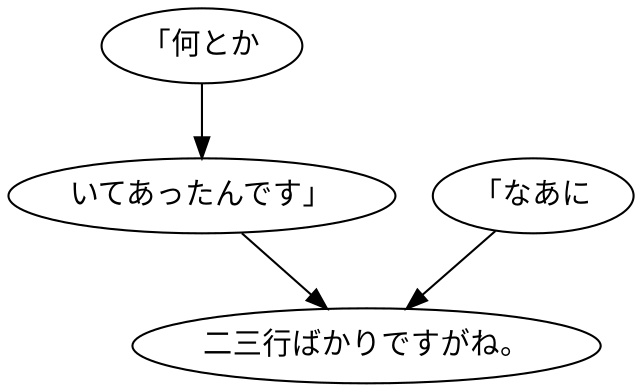 digraph graph1442 {
	node0 [label="「何とか"];
	node1 [label="いてあったんです」"];
	node2 [label="「なあに"];
	node3 [label="二三行ばかりですがね。"];
	node0 -> node1;
	node1 -> node3;
	node2 -> node3;
}

